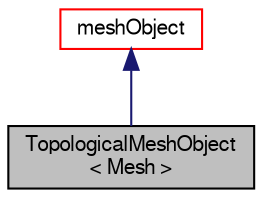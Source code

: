 digraph "TopologicalMeshObject&lt; Mesh &gt;"
{
  bgcolor="transparent";
  edge [fontname="FreeSans",fontsize="10",labelfontname="FreeSans",labelfontsize="10"];
  node [fontname="FreeSans",fontsize="10",shape=record];
  Node85 [label="TopologicalMeshObject\l\< Mesh \>",height=0.2,width=0.4,color="black", fillcolor="grey75", style="filled", fontcolor="black"];
  Node86 -> Node85 [dir="back",color="midnightblue",fontsize="10",style="solid",fontname="FreeSans"];
  Node86 [label="meshObject",height=0.2,width=0.4,color="red",URL="$a27142.html"];
}
